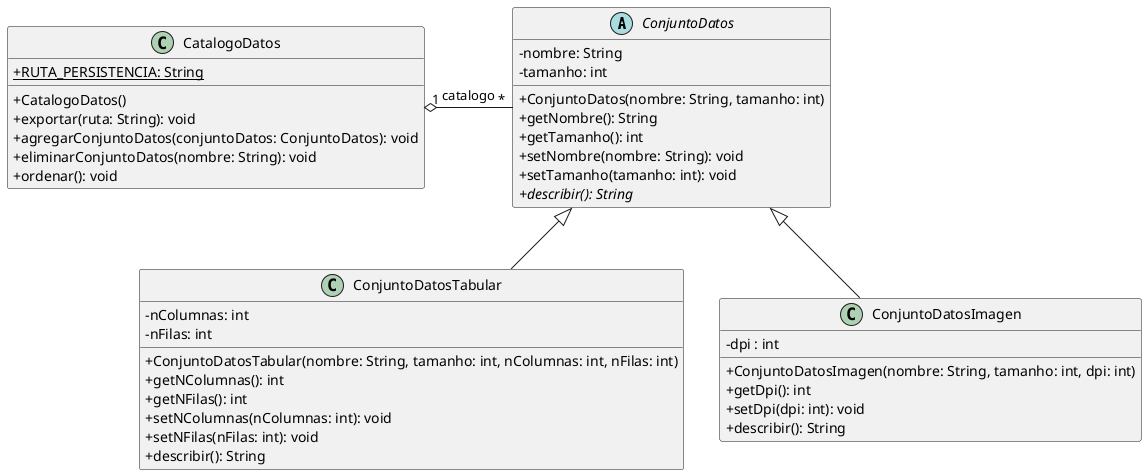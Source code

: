 @startuml
skinparam classAttributeIconSize 0

abstract class ConjuntoDatos {
    - nombre: String
    - tamanho: int

    + ConjuntoDatos(nombre: String, tamanho: int)
    + getNombre(): String
    + getTamanho(): int
    + setNombre(nombre: String): void
    + setTamanho(tamanho: int): void
    + {abstract} describir(): String
}

class ConjuntoDatosTabular extends ConjuntoDatos {
    - nColumnas: int
    - nFilas: int

    + ConjuntoDatosTabular(nombre: String, tamanho: int, nColumnas: int, nFilas: int)
    + getNColumnas(): int
    + getNFilas(): int
    + setNColumnas(nColumnas: int): void
    + setNFilas(nFilas: int): void
    + describir(): String
}

class ConjuntoDatosImagen extends ConjuntoDatos {
    - dpi : int

    + ConjuntoDatosImagen(nombre: String, tamanho: int, dpi: int)
    + getDpi(): int
    + setDpi(dpi: int): void
    + describir(): String
}

class CatalogoDatos {
    + {static} RUTA_PERSISTENCIA: String

    + CatalogoDatos()
    + exportar(ruta: String): void
    + agregarConjuntoDatos(conjuntoDatos: ConjuntoDatos): void
    + eliminarConjuntoDatos(nombre: String): void
    + ordenar(): void

}

CatalogoDatos "1" o- "*" ConjuntoDatos : catalogo

@enduml